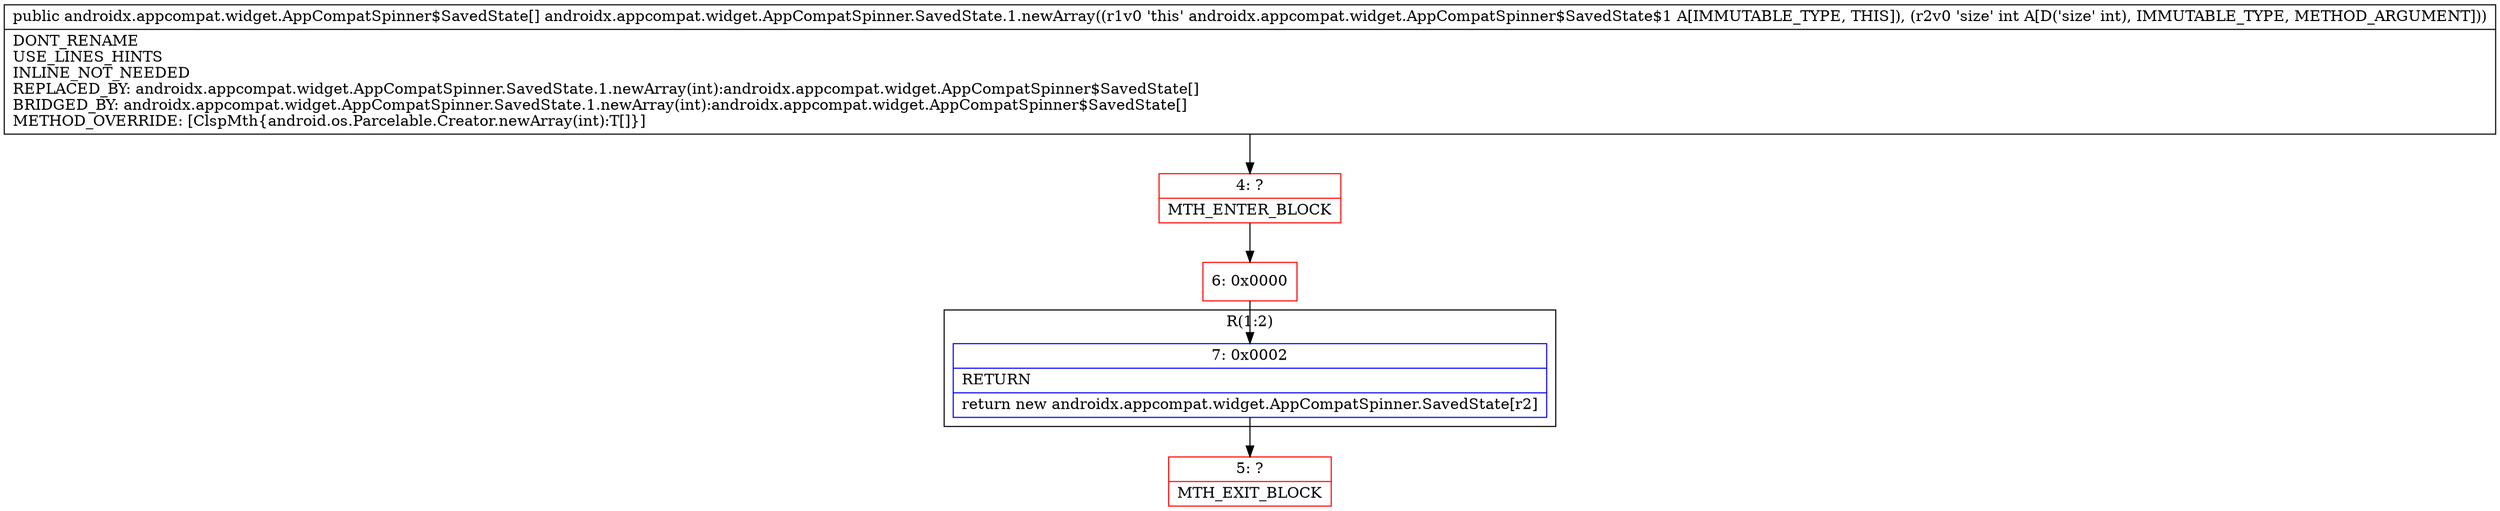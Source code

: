 digraph "CFG forandroidx.appcompat.widget.AppCompatSpinner.SavedState.1.newArray(I)[Landroidx\/appcompat\/widget\/AppCompatSpinner$SavedState;" {
subgraph cluster_Region_80521928 {
label = "R(1:2)";
node [shape=record,color=blue];
Node_7 [shape=record,label="{7\:\ 0x0002|RETURN\l|return new androidx.appcompat.widget.AppCompatSpinner.SavedState[r2]\l}"];
}
Node_4 [shape=record,color=red,label="{4\:\ ?|MTH_ENTER_BLOCK\l}"];
Node_6 [shape=record,color=red,label="{6\:\ 0x0000}"];
Node_5 [shape=record,color=red,label="{5\:\ ?|MTH_EXIT_BLOCK\l}"];
MethodNode[shape=record,label="{public androidx.appcompat.widget.AppCompatSpinner$SavedState[] androidx.appcompat.widget.AppCompatSpinner.SavedState.1.newArray((r1v0 'this' androidx.appcompat.widget.AppCompatSpinner$SavedState$1 A[IMMUTABLE_TYPE, THIS]), (r2v0 'size' int A[D('size' int), IMMUTABLE_TYPE, METHOD_ARGUMENT]))  | DONT_RENAME\lUSE_LINES_HINTS\lINLINE_NOT_NEEDED\lREPLACED_BY: androidx.appcompat.widget.AppCompatSpinner.SavedState.1.newArray(int):androidx.appcompat.widget.AppCompatSpinner$SavedState[]\lBRIDGED_BY: androidx.appcompat.widget.AppCompatSpinner.SavedState.1.newArray(int):androidx.appcompat.widget.AppCompatSpinner$SavedState[]\lMETHOD_OVERRIDE: [ClspMth\{android.os.Parcelable.Creator.newArray(int):T[]\}]\l}"];
MethodNode -> Node_4;Node_7 -> Node_5;
Node_4 -> Node_6;
Node_6 -> Node_7;
}

